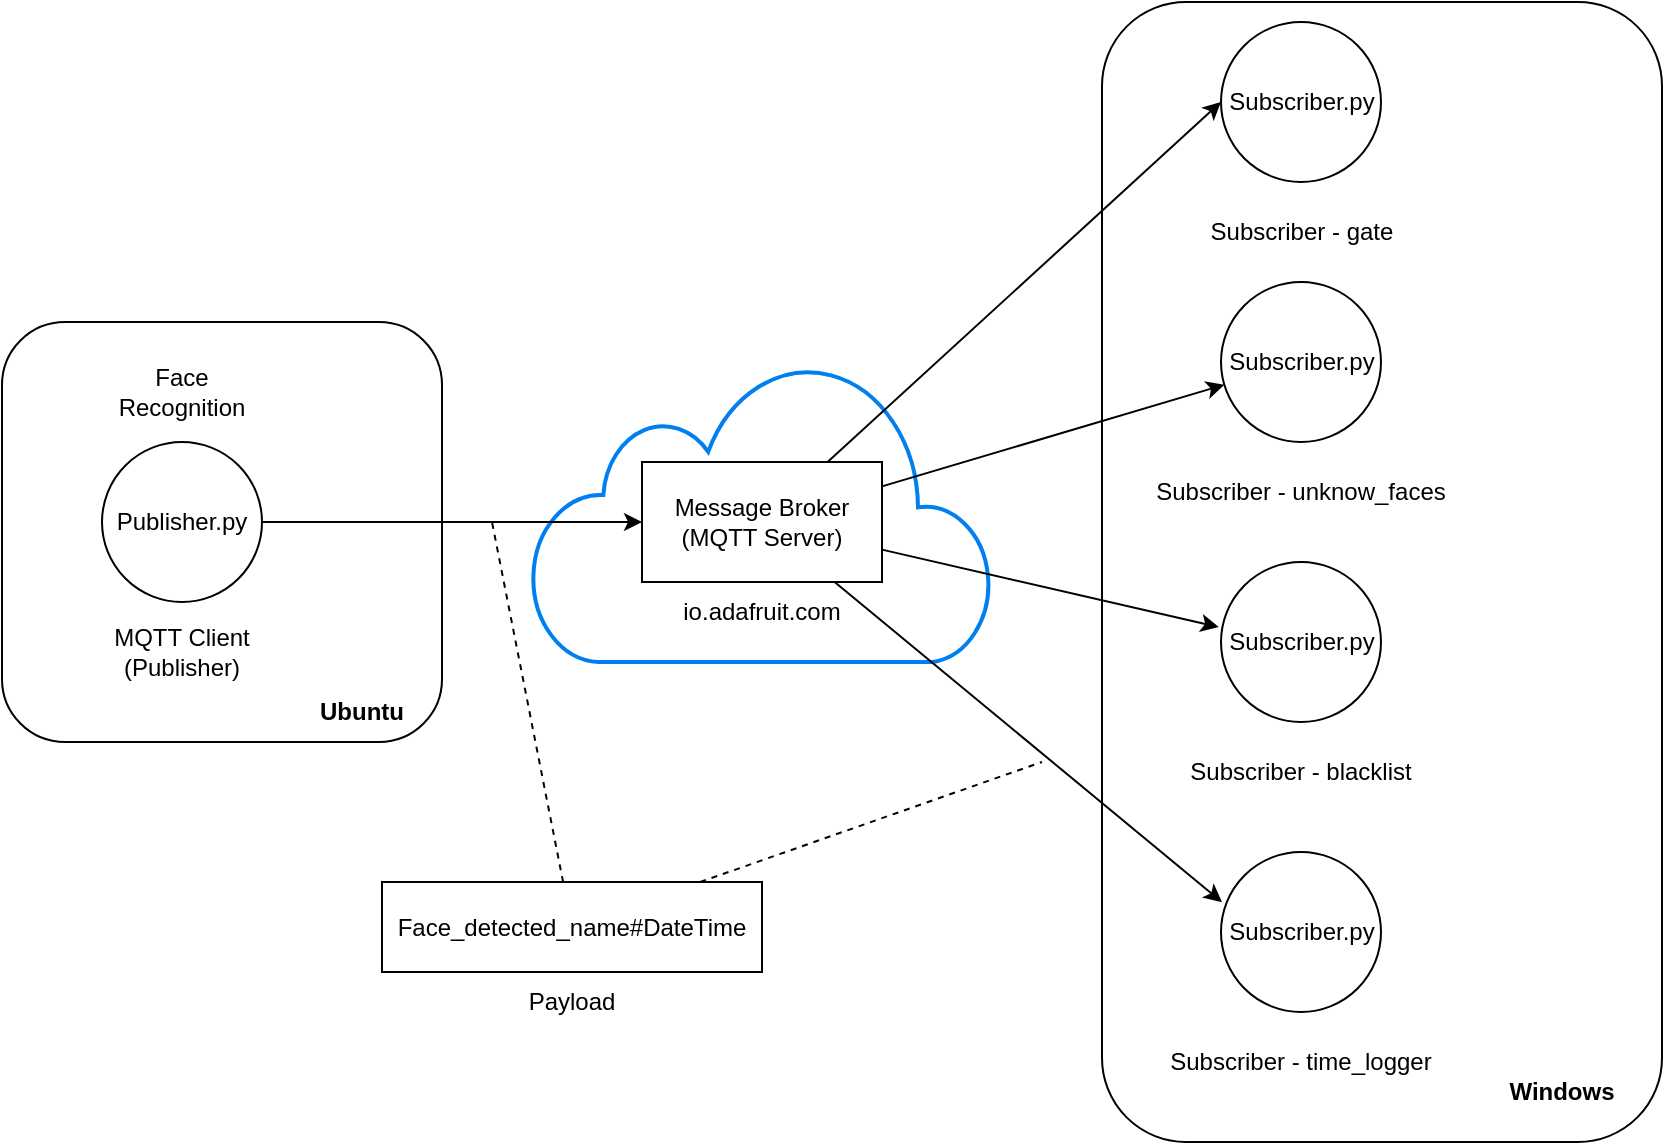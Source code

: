 <mxfile version="20.8.3" type="device"><diagram id="yju4e4skOWK8-GoRnPL7" name="Page-1"><mxGraphModel dx="1562" dy="1998" grid="1" gridSize="10" guides="1" tooltips="1" connect="1" arrows="1" fold="1" page="1" pageScale="1" pageWidth="827" pageHeight="1169" math="0" shadow="0"><root><mxCell id="0"/><mxCell id="1" parent="0"/><mxCell id="riPBBCAyPQCxpzXWj1a0-23" value="" style="rounded=1;whiteSpace=wrap;html=1;" vertex="1" parent="1"><mxGeometry x="650" y="-10" width="280" height="570" as="geometry"/></mxCell><mxCell id="riPBBCAyPQCxpzXWj1a0-22" value="" style="rounded=1;whiteSpace=wrap;html=1;" vertex="1" parent="1"><mxGeometry x="100" y="150" width="220" height="210" as="geometry"/></mxCell><mxCell id="riPBBCAyPQCxpzXWj1a0-1" value="Publisher.py" style="ellipse;whiteSpace=wrap;html=1;aspect=fixed;" vertex="1" parent="1"><mxGeometry x="150" y="210" width="80" height="80" as="geometry"/></mxCell><mxCell id="riPBBCAyPQCxpzXWj1a0-2" value="Face Recognition" style="text;html=1;strokeColor=none;fillColor=none;align=center;verticalAlign=middle;whiteSpace=wrap;rounded=0;" vertex="1" parent="1"><mxGeometry x="160" y="170" width="60" height="30" as="geometry"/></mxCell><mxCell id="riPBBCAyPQCxpzXWj1a0-3" value="MQTT Client&lt;br&gt;(Publisher)" style="text;html=1;strokeColor=none;fillColor=none;align=center;verticalAlign=middle;whiteSpace=wrap;rounded=0;" vertex="1" parent="1"><mxGeometry x="120" y="300" width="140" height="30" as="geometry"/></mxCell><mxCell id="riPBBCAyPQCxpzXWj1a0-6" value="Subscriber.py" style="ellipse;whiteSpace=wrap;html=1;aspect=fixed;" vertex="1" parent="1"><mxGeometry x="709.5" width="80" height="80" as="geometry"/></mxCell><mxCell id="riPBBCAyPQCxpzXWj1a0-7" value="Subscriber - gate" style="text;html=1;strokeColor=none;fillColor=none;align=center;verticalAlign=middle;whiteSpace=wrap;rounded=0;" vertex="1" parent="1"><mxGeometry x="694.5" y="90" width="110" height="30" as="geometry"/></mxCell><mxCell id="riPBBCAyPQCxpzXWj1a0-8" value="Subscriber.py" style="ellipse;whiteSpace=wrap;html=1;aspect=fixed;" vertex="1" parent="1"><mxGeometry x="709.5" y="130" width="80" height="80" as="geometry"/></mxCell><mxCell id="riPBBCAyPQCxpzXWj1a0-9" value="Subscriber - unknow_faces" style="text;html=1;strokeColor=none;fillColor=none;align=center;verticalAlign=middle;whiteSpace=wrap;rounded=0;" vertex="1" parent="1"><mxGeometry x="672" y="220" width="155" height="30" as="geometry"/></mxCell><mxCell id="riPBBCAyPQCxpzXWj1a0-10" value="Subscriber.py" style="ellipse;whiteSpace=wrap;html=1;aspect=fixed;" vertex="1" parent="1"><mxGeometry x="709.5" y="270" width="80" height="80" as="geometry"/></mxCell><mxCell id="riPBBCAyPQCxpzXWj1a0-11" value="Subscriber - blacklist" style="text;html=1;strokeColor=none;fillColor=none;align=center;verticalAlign=middle;whiteSpace=wrap;rounded=0;" vertex="1" parent="1"><mxGeometry x="677" y="360" width="145" height="30" as="geometry"/></mxCell><mxCell id="riPBBCAyPQCxpzXWj1a0-19" value="" style="html=1;verticalLabelPosition=bottom;align=center;labelBackgroundColor=#ffffff;verticalAlign=top;strokeWidth=2;strokeColor=#0080F0;shadow=0;dashed=0;shape=mxgraph.ios7.icons.cloud;" vertex="1" parent="1"><mxGeometry x="365" y="170" width="230" height="150" as="geometry"/></mxCell><mxCell id="riPBBCAyPQCxpzXWj1a0-12" value="Subscriber.py" style="ellipse;whiteSpace=wrap;html=1;aspect=fixed;" vertex="1" parent="1"><mxGeometry x="709.5" y="415" width="80" height="80" as="geometry"/></mxCell><mxCell id="riPBBCAyPQCxpzXWj1a0-13" value="Subscriber - time_logger" style="text;html=1;strokeColor=none;fillColor=none;align=center;verticalAlign=middle;whiteSpace=wrap;rounded=0;" vertex="1" parent="1"><mxGeometry x="682" y="505" width="135" height="30" as="geometry"/></mxCell><mxCell id="riPBBCAyPQCxpzXWj1a0-4" value="Message Broker (MQTT Server)" style="rounded=0;whiteSpace=wrap;html=1;" vertex="1" parent="1"><mxGeometry x="420" y="220" width="120" height="60" as="geometry"/></mxCell><UserObject label="io.adafruit.com" link="io.adafruit.com" id="riPBBCAyPQCxpzXWj1a0-5"><mxCell style="text;html=1;strokeColor=none;fillColor=none;align=center;verticalAlign=middle;whiteSpace=wrap;rounded=0;" vertex="1" parent="1"><mxGeometry x="415" y="280" width="130" height="30" as="geometry"/></mxCell></UserObject><mxCell id="riPBBCAyPQCxpzXWj1a0-15" style="rounded=0;orthogonalLoop=1;jettySize=auto;html=1;entryX=0;entryY=0.5;entryDx=0;entryDy=0;endArrow=classic;endFill=1;" edge="1" parent="1" source="riPBBCAyPQCxpzXWj1a0-4" target="riPBBCAyPQCxpzXWj1a0-6"><mxGeometry relative="1" as="geometry"/></mxCell><mxCell id="riPBBCAyPQCxpzXWj1a0-16" style="edgeStyle=none;rounded=0;orthogonalLoop=1;jettySize=auto;html=1;endArrow=classic;endFill=1;" edge="1" parent="1" source="riPBBCAyPQCxpzXWj1a0-4" target="riPBBCAyPQCxpzXWj1a0-8"><mxGeometry relative="1" as="geometry"/></mxCell><mxCell id="riPBBCAyPQCxpzXWj1a0-17" style="edgeStyle=none;rounded=0;orthogonalLoop=1;jettySize=auto;html=1;entryX=-0.014;entryY=0.407;entryDx=0;entryDy=0;entryPerimeter=0;endArrow=classic;endFill=1;" edge="1" parent="1" source="riPBBCAyPQCxpzXWj1a0-4" target="riPBBCAyPQCxpzXWj1a0-10"><mxGeometry relative="1" as="geometry"/></mxCell><mxCell id="riPBBCAyPQCxpzXWj1a0-18" style="edgeStyle=none;rounded=0;orthogonalLoop=1;jettySize=auto;html=1;entryX=0.006;entryY=0.313;entryDx=0;entryDy=0;entryPerimeter=0;endArrow=classic;endFill=1;" edge="1" parent="1" source="riPBBCAyPQCxpzXWj1a0-4" target="riPBBCAyPQCxpzXWj1a0-12"><mxGeometry relative="1" as="geometry"/></mxCell><mxCell id="riPBBCAyPQCxpzXWj1a0-14" style="edgeStyle=orthogonalEdgeStyle;rounded=0;orthogonalLoop=1;jettySize=auto;html=1;" edge="1" parent="1" source="riPBBCAyPQCxpzXWj1a0-1" target="riPBBCAyPQCxpzXWj1a0-4"><mxGeometry relative="1" as="geometry"/></mxCell><mxCell id="riPBBCAyPQCxpzXWj1a0-21" value="&lt;b&gt;Ubuntu&lt;/b&gt;" style="text;html=1;strokeColor=none;fillColor=none;align=center;verticalAlign=middle;whiteSpace=wrap;rounded=0;" vertex="1" parent="1"><mxGeometry x="250" y="330" width="60" height="30" as="geometry"/></mxCell><mxCell id="riPBBCAyPQCxpzXWj1a0-24" value="&lt;b&gt;Windows&lt;/b&gt;" style="text;html=1;strokeColor=none;fillColor=none;align=center;verticalAlign=middle;whiteSpace=wrap;rounded=0;" vertex="1" parent="1"><mxGeometry x="850" y="520" width="60" height="30" as="geometry"/></mxCell><mxCell id="riPBBCAyPQCxpzXWj1a0-27" style="edgeStyle=none;rounded=0;orthogonalLoop=1;jettySize=auto;html=1;endArrow=none;endFill=0;dashed=1;" edge="1" parent="1" source="riPBBCAyPQCxpzXWj1a0-25"><mxGeometry relative="1" as="geometry"><mxPoint x="345" y="250" as="targetPoint"/></mxGeometry></mxCell><mxCell id="riPBBCAyPQCxpzXWj1a0-28" style="edgeStyle=none;rounded=0;orthogonalLoop=1;jettySize=auto;html=1;dashed=1;endArrow=none;endFill=0;" edge="1" parent="1" source="riPBBCAyPQCxpzXWj1a0-25"><mxGeometry relative="1" as="geometry"><mxPoint x="620" y="370" as="targetPoint"/></mxGeometry></mxCell><mxCell id="riPBBCAyPQCxpzXWj1a0-25" value="Face_detected_name#DateTime" style="rounded=0;whiteSpace=wrap;html=1;" vertex="1" parent="1"><mxGeometry x="290" y="430" width="190" height="45" as="geometry"/></mxCell><mxCell id="riPBBCAyPQCxpzXWj1a0-26" value="Payload" style="text;html=1;strokeColor=none;fillColor=none;align=center;verticalAlign=middle;whiteSpace=wrap;rounded=0;" vertex="1" parent="1"><mxGeometry x="355" y="475" width="60" height="30" as="geometry"/></mxCell></root></mxGraphModel></diagram></mxfile>